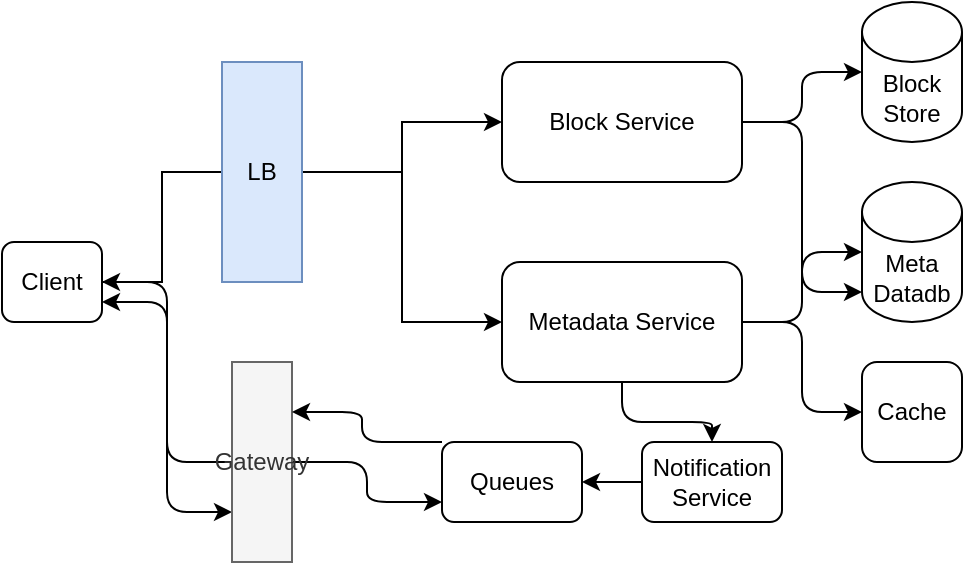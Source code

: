 <mxfile version="17.2.4" type="device"><diagram id="4fSZ2Uj5as-IFfMVaAwe" name="Archiecture"><mxGraphModel dx="946" dy="619" grid="1" gridSize="10" guides="1" tooltips="1" connect="1" arrows="1" fold="1" page="1" pageScale="1" pageWidth="827" pageHeight="1169" math="0" shadow="0"><root><mxCell id="0"/><mxCell id="1" parent="0"/><mxCell id="9D5tdfuX3Ol3SHlzwsB--4" style="edgeStyle=orthogonalEdgeStyle;rounded=1;orthogonalLoop=1;jettySize=auto;html=1;entryX=0;entryY=0.75;entryDx=0;entryDy=0;" edge="1" parent="1" source="e5QXiL_-k70wU667Boax-2" target="e5QXiL_-k70wU667Boax-18"><mxGeometry relative="1" as="geometry"/></mxCell><mxCell id="e5QXiL_-k70wU667Boax-2" value="Client" style="rounded=1;whiteSpace=wrap;html=1;" parent="1" vertex="1"><mxGeometry x="30" y="210" width="50" height="40" as="geometry"/></mxCell><mxCell id="e5QXiL_-k70wU667Boax-8" style="edgeStyle=orthogonalEdgeStyle;rounded=0;orthogonalLoop=1;jettySize=auto;html=1;entryX=1;entryY=0.5;entryDx=0;entryDy=0;" parent="1" source="e5QXiL_-k70wU667Boax-3" target="e5QXiL_-k70wU667Boax-2" edge="1"><mxGeometry relative="1" as="geometry"/></mxCell><mxCell id="e5QXiL_-k70wU667Boax-9" style="edgeStyle=orthogonalEdgeStyle;rounded=0;orthogonalLoop=1;jettySize=auto;html=1;" parent="1" source="e5QXiL_-k70wU667Boax-3" target="e5QXiL_-k70wU667Boax-5" edge="1"><mxGeometry relative="1" as="geometry"/></mxCell><mxCell id="e5QXiL_-k70wU667Boax-10" style="edgeStyle=orthogonalEdgeStyle;rounded=0;orthogonalLoop=1;jettySize=auto;html=1;" parent="1" source="e5QXiL_-k70wU667Boax-3" target="e5QXiL_-k70wU667Boax-4" edge="1"><mxGeometry relative="1" as="geometry"/></mxCell><mxCell id="e5QXiL_-k70wU667Boax-3" value="LB" style="rounded=0;whiteSpace=wrap;html=1;fillColor=#dae8fc;strokeColor=#6c8ebf;" parent="1" vertex="1"><mxGeometry x="140" y="120" width="40" height="110" as="geometry"/></mxCell><mxCell id="e5QXiL_-k70wU667Boax-12" style="edgeStyle=orthogonalEdgeStyle;rounded=1;orthogonalLoop=1;jettySize=auto;html=1;" parent="1" source="e5QXiL_-k70wU667Boax-4" target="e5QXiL_-k70wU667Boax-11" edge="1"><mxGeometry relative="1" as="geometry"/></mxCell><mxCell id="9D5tdfuX3Ol3SHlzwsB--6" style="edgeStyle=orthogonalEdgeStyle;rounded=1;orthogonalLoop=1;jettySize=auto;html=1;entryX=0;entryY=1;entryDx=0;entryDy=-15;entryPerimeter=0;" edge="1" parent="1" source="e5QXiL_-k70wU667Boax-4" target="e5QXiL_-k70wU667Boax-13"><mxGeometry relative="1" as="geometry"/></mxCell><mxCell id="e5QXiL_-k70wU667Boax-4" value="Block Service" style="rounded=1;whiteSpace=wrap;html=1;" parent="1" vertex="1"><mxGeometry x="280" y="120" width="120" height="60" as="geometry"/></mxCell><mxCell id="e5QXiL_-k70wU667Boax-14" style="edgeStyle=orthogonalEdgeStyle;rounded=1;orthogonalLoop=1;jettySize=auto;html=1;entryX=0;entryY=0.5;entryDx=0;entryDy=0;entryPerimeter=0;" parent="1" source="e5QXiL_-k70wU667Boax-5" target="e5QXiL_-k70wU667Boax-13" edge="1"><mxGeometry relative="1" as="geometry"/></mxCell><mxCell id="e5QXiL_-k70wU667Boax-16" style="edgeStyle=orthogonalEdgeStyle;rounded=1;orthogonalLoop=1;jettySize=auto;html=1;entryX=0;entryY=0.5;entryDx=0;entryDy=0;" parent="1" source="e5QXiL_-k70wU667Boax-5" target="e5QXiL_-k70wU667Boax-15" edge="1"><mxGeometry relative="1" as="geometry"/></mxCell><mxCell id="e5QXiL_-k70wU667Boax-17" style="edgeStyle=orthogonalEdgeStyle;rounded=1;orthogonalLoop=1;jettySize=auto;html=1;" parent="1" source="e5QXiL_-k70wU667Boax-5" target="e5QXiL_-k70wU667Boax-6" edge="1"><mxGeometry relative="1" as="geometry"/></mxCell><mxCell id="e5QXiL_-k70wU667Boax-5" value="Metadata Service" style="rounded=1;whiteSpace=wrap;html=1;" parent="1" vertex="1"><mxGeometry x="280" y="220" width="120" height="60" as="geometry"/></mxCell><mxCell id="9D5tdfuX3Ol3SHlzwsB--2" style="edgeStyle=orthogonalEdgeStyle;rounded=1;orthogonalLoop=1;jettySize=auto;html=1;entryX=1;entryY=0.5;entryDx=0;entryDy=0;" edge="1" parent="1" source="e5QXiL_-k70wU667Boax-6" target="9D5tdfuX3Ol3SHlzwsB--1"><mxGeometry relative="1" as="geometry"/></mxCell><mxCell id="e5QXiL_-k70wU667Boax-6" value="Notification&lt;br&gt;Service" style="rounded=1;whiteSpace=wrap;html=1;" parent="1" vertex="1"><mxGeometry x="350" y="310" width="70" height="40" as="geometry"/></mxCell><mxCell id="e5QXiL_-k70wU667Boax-11" value="Block&lt;br&gt;Store" style="shape=cylinder3;whiteSpace=wrap;html=1;boundedLbl=1;backgroundOutline=1;size=15;" parent="1" vertex="1"><mxGeometry x="460" y="90" width="50" height="70" as="geometry"/></mxCell><mxCell id="e5QXiL_-k70wU667Boax-13" value="Meta&lt;br&gt;Datadb" style="shape=cylinder3;whiteSpace=wrap;html=1;boundedLbl=1;backgroundOutline=1;size=15;" parent="1" vertex="1"><mxGeometry x="460" y="180" width="50" height="70" as="geometry"/></mxCell><mxCell id="e5QXiL_-k70wU667Boax-15" value="Cache" style="rounded=1;whiteSpace=wrap;html=1;" parent="1" vertex="1"><mxGeometry x="460" y="270" width="50" height="50" as="geometry"/></mxCell><mxCell id="e5QXiL_-k70wU667Boax-20" style="edgeStyle=orthogonalEdgeStyle;rounded=1;orthogonalLoop=1;jettySize=auto;html=1;entryX=1;entryY=0.75;entryDx=0;entryDy=0;" parent="1" source="e5QXiL_-k70wU667Boax-18" target="e5QXiL_-k70wU667Boax-2" edge="1"><mxGeometry relative="1" as="geometry"/></mxCell><mxCell id="9D5tdfuX3Ol3SHlzwsB--5" style="edgeStyle=orthogonalEdgeStyle;rounded=1;orthogonalLoop=1;jettySize=auto;html=1;entryX=0;entryY=0.75;entryDx=0;entryDy=0;" edge="1" parent="1" source="e5QXiL_-k70wU667Boax-18" target="9D5tdfuX3Ol3SHlzwsB--1"><mxGeometry relative="1" as="geometry"/></mxCell><mxCell id="e5QXiL_-k70wU667Boax-18" value="Gateway&lt;br&gt;" style="rounded=0;whiteSpace=wrap;html=1;fillColor=#f5f5f5;fontColor=#333333;strokeColor=#666666;" parent="1" vertex="1"><mxGeometry x="145" y="270" width="30" height="100" as="geometry"/></mxCell><mxCell id="9D5tdfuX3Ol3SHlzwsB--3" style="edgeStyle=orthogonalEdgeStyle;rounded=1;orthogonalLoop=1;jettySize=auto;html=1;entryX=1;entryY=0.25;entryDx=0;entryDy=0;" edge="1" parent="1" source="9D5tdfuX3Ol3SHlzwsB--1" target="e5QXiL_-k70wU667Boax-18"><mxGeometry relative="1" as="geometry"><Array as="points"><mxPoint x="210" y="310"/><mxPoint x="210" y="295"/></Array></mxGeometry></mxCell><mxCell id="9D5tdfuX3Ol3SHlzwsB--1" value="Queues" style="rounded=1;whiteSpace=wrap;html=1;" vertex="1" parent="1"><mxGeometry x="250" y="310" width="70" height="40" as="geometry"/></mxCell></root></mxGraphModel></diagram></mxfile>